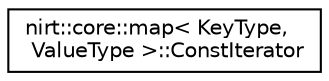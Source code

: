 digraph "Graphical Class Hierarchy"
{
 // LATEX_PDF_SIZE
  edge [fontname="Helvetica",fontsize="10",labelfontname="Helvetica",labelfontsize="10"];
  node [fontname="Helvetica",fontsize="10",shape=record];
  rankdir="LR";
  Node0 [label="nirt::core::map\< KeyType,\l ValueType \>::ConstIterator",height=0.2,width=0.4,color="black", fillcolor="white", style="filled",URL="$classnirt_1_1core_1_1map_1_1ConstIterator.html",tooltip="Const Iterator."];
}
